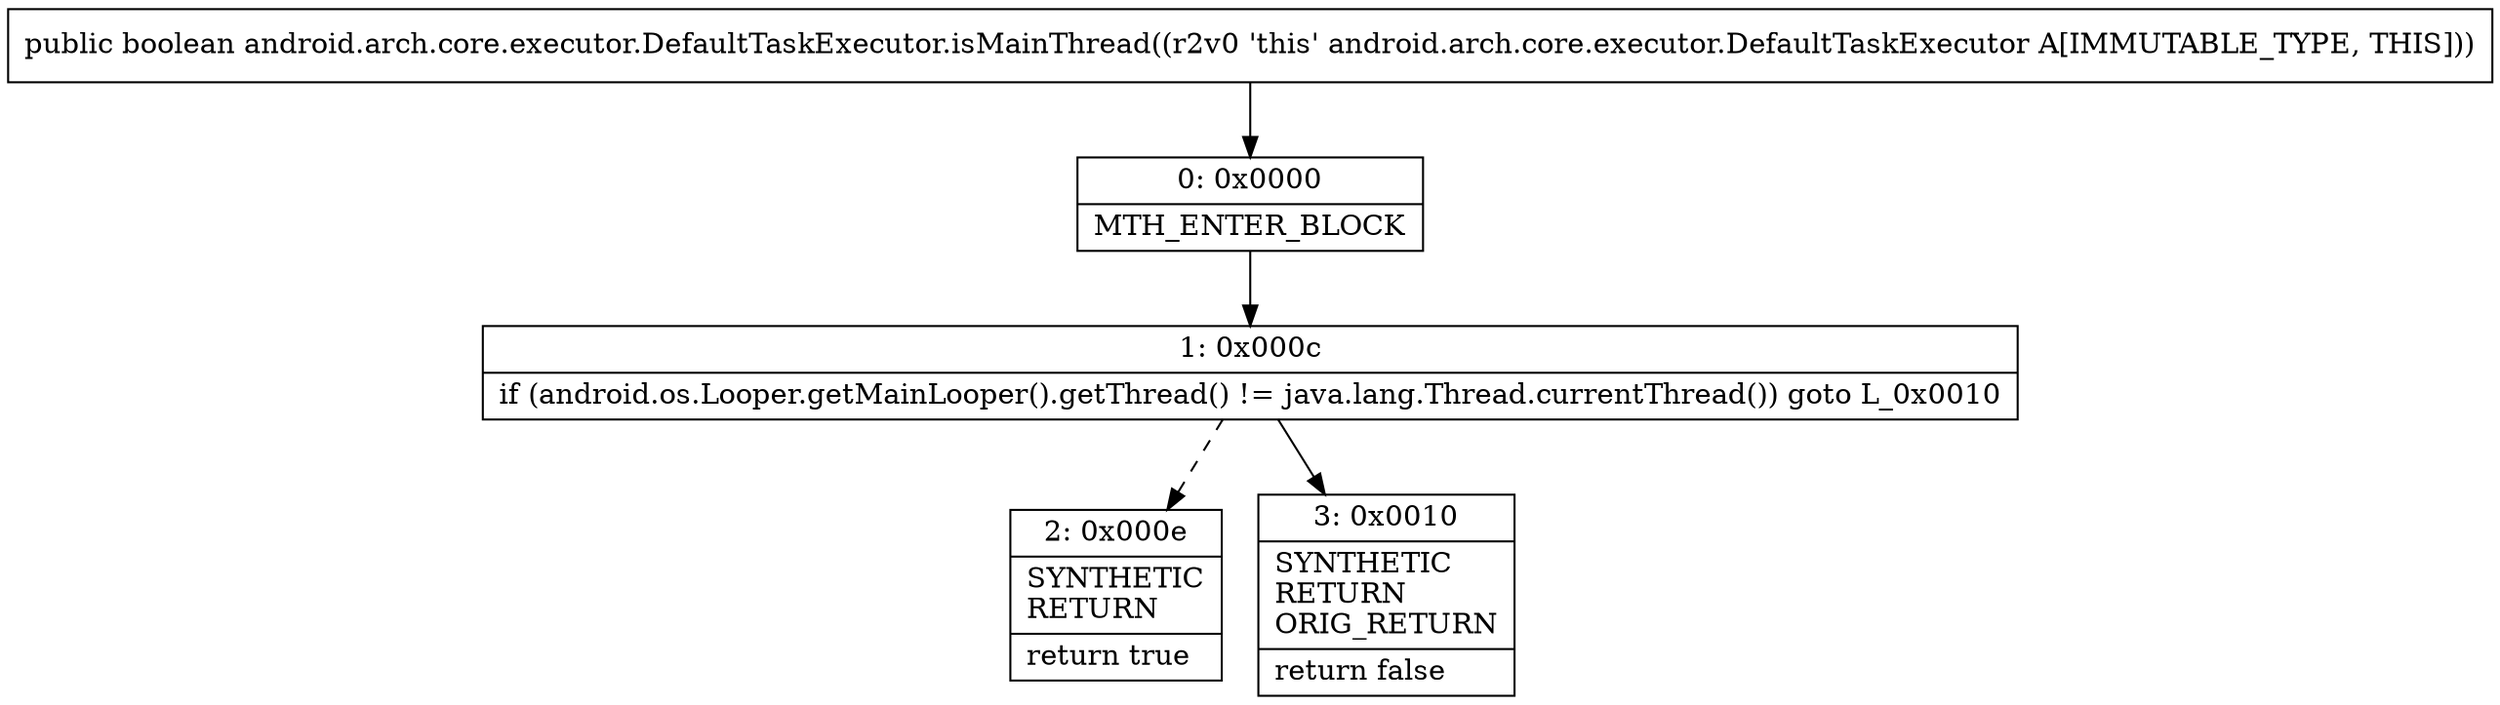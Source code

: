 digraph "CFG forandroid.arch.core.executor.DefaultTaskExecutor.isMainThread()Z" {
Node_0 [shape=record,label="{0\:\ 0x0000|MTH_ENTER_BLOCK\l}"];
Node_1 [shape=record,label="{1\:\ 0x000c|if (android.os.Looper.getMainLooper().getThread() != java.lang.Thread.currentThread()) goto L_0x0010\l}"];
Node_2 [shape=record,label="{2\:\ 0x000e|SYNTHETIC\lRETURN\l|return true\l}"];
Node_3 [shape=record,label="{3\:\ 0x0010|SYNTHETIC\lRETURN\lORIG_RETURN\l|return false\l}"];
MethodNode[shape=record,label="{public boolean android.arch.core.executor.DefaultTaskExecutor.isMainThread((r2v0 'this' android.arch.core.executor.DefaultTaskExecutor A[IMMUTABLE_TYPE, THIS])) }"];
MethodNode -> Node_0;
Node_0 -> Node_1;
Node_1 -> Node_2[style=dashed];
Node_1 -> Node_3;
}

